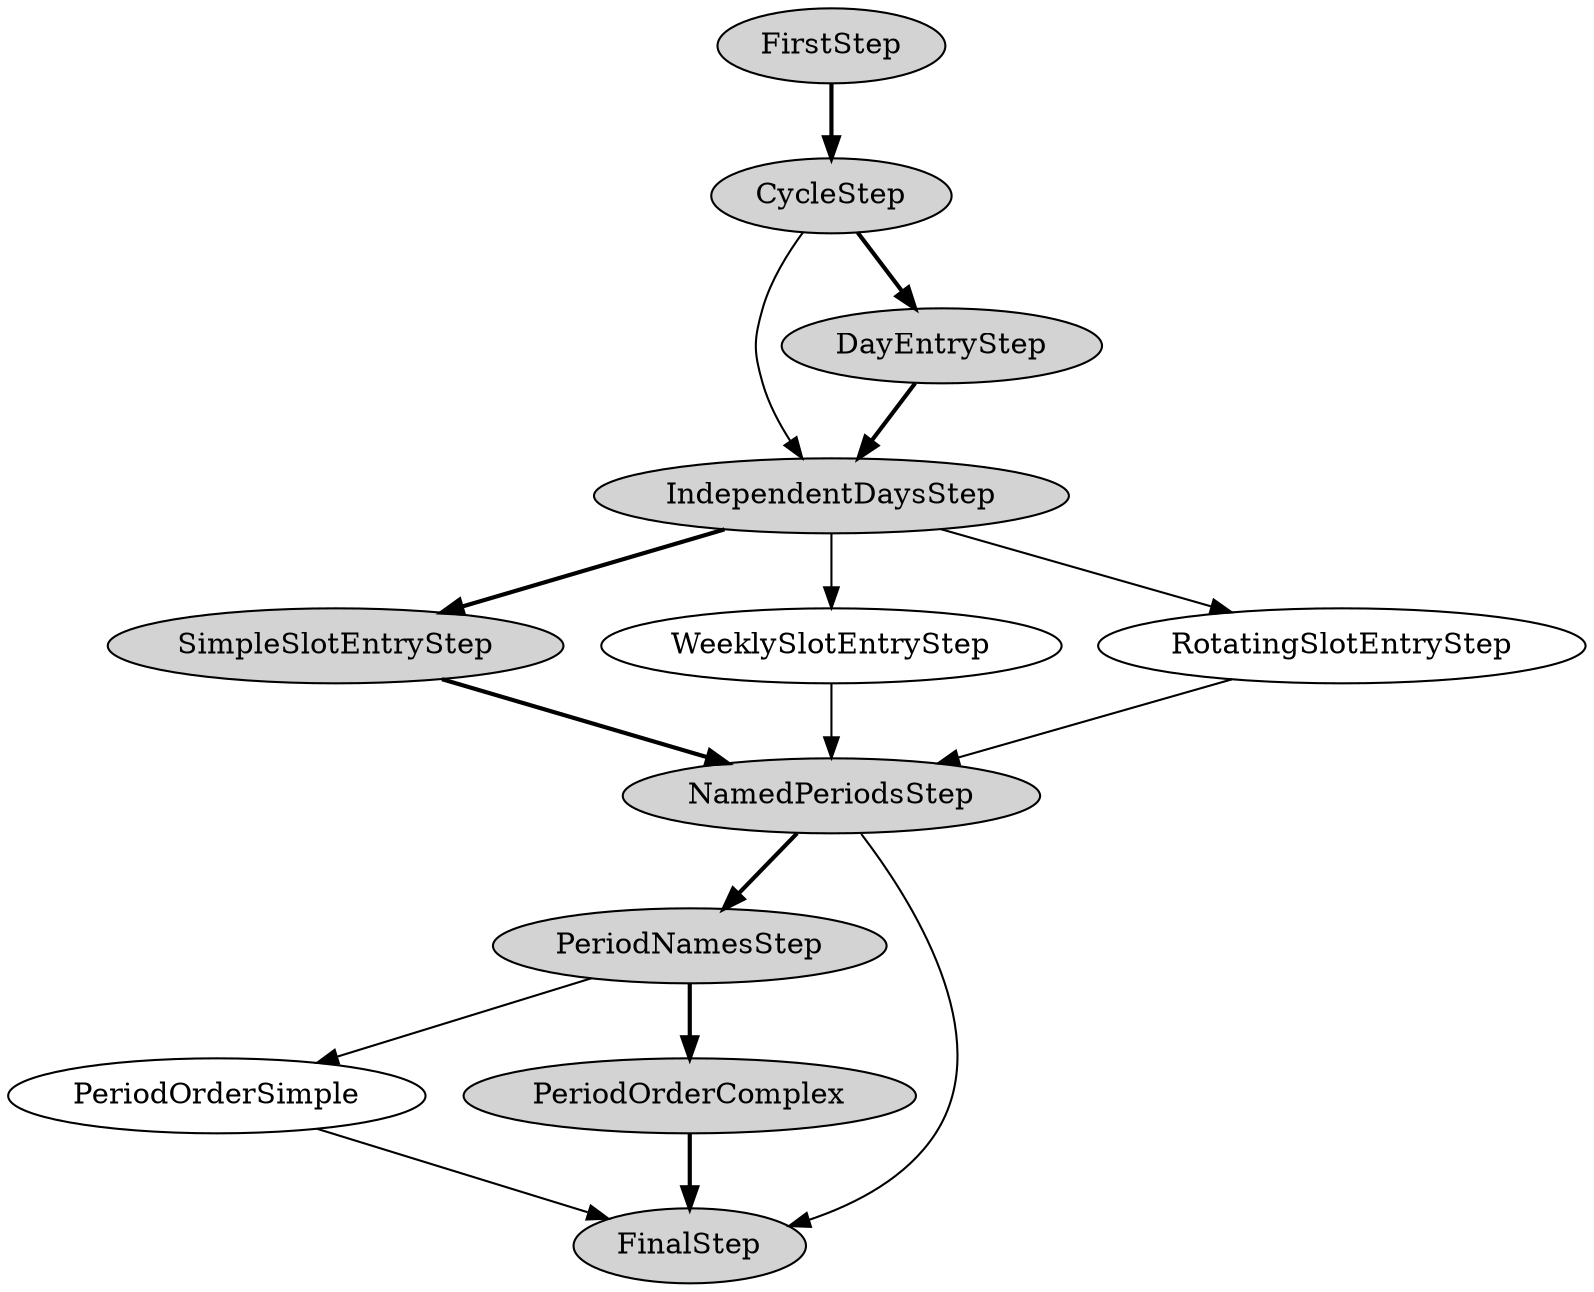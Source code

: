 digraph "Timetable Schema Wizard" {
  FirstStep -> CycleStep [style="bold"];
  CycleStep -> IndependentDaysStep;
  CycleStep -> DayEntryStep [style="bold"];
  DayEntryStep -> IndependentDaysStep [style="bold"];
  IndependentDaysStep -> SimpleSlotEntryStep [style="bold"];
  IndependentDaysStep -> WeeklySlotEntryStep;
  IndependentDaysStep -> RotatingSlotEntryStep;
  SimpleSlotEntryStep -> NamedPeriodsStep [style="bold"];
  RotatingSlotEntryStep -> NamedPeriodsStep;
  WeeklySlotEntryStep -> NamedPeriodsStep;
  NamedPeriodsStep -> PeriodNamesStep [style="bold"];
  NamedPeriodsStep -> FinalStep;
  PeriodNamesStep -> PeriodOrderSimple;
  PeriodNamesStep -> PeriodOrderComplex [style="bold"];
  PeriodOrderSimple -> FinalStep;
  PeriodOrderComplex -> FinalStep [style="bold"];

  FirstStep[style="filled"];
  CycleStep[style="filled"];
  DayEntryStep[style="filled"];
  IndependentDaysStep[style="filled"];
  SimpleSlotEntryStep[style="filled"];
  NamedPeriodsStep[style="filled"];
  PeriodNamesStep[style="filled"];
  PeriodOrderComplex[style="filled"];
  FinalStep[style="filled"];
}
